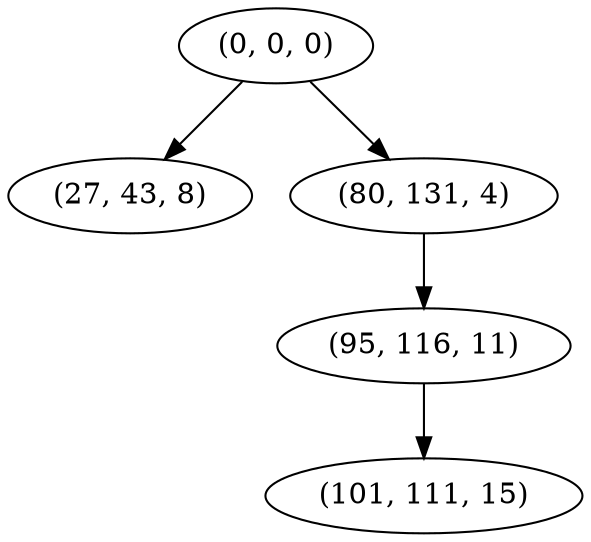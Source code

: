 digraph tree {
    "(0, 0, 0)";
    "(27, 43, 8)";
    "(80, 131, 4)";
    "(95, 116, 11)";
    "(101, 111, 15)";
    "(0, 0, 0)" -> "(27, 43, 8)";
    "(0, 0, 0)" -> "(80, 131, 4)";
    "(80, 131, 4)" -> "(95, 116, 11)";
    "(95, 116, 11)" -> "(101, 111, 15)";
}
